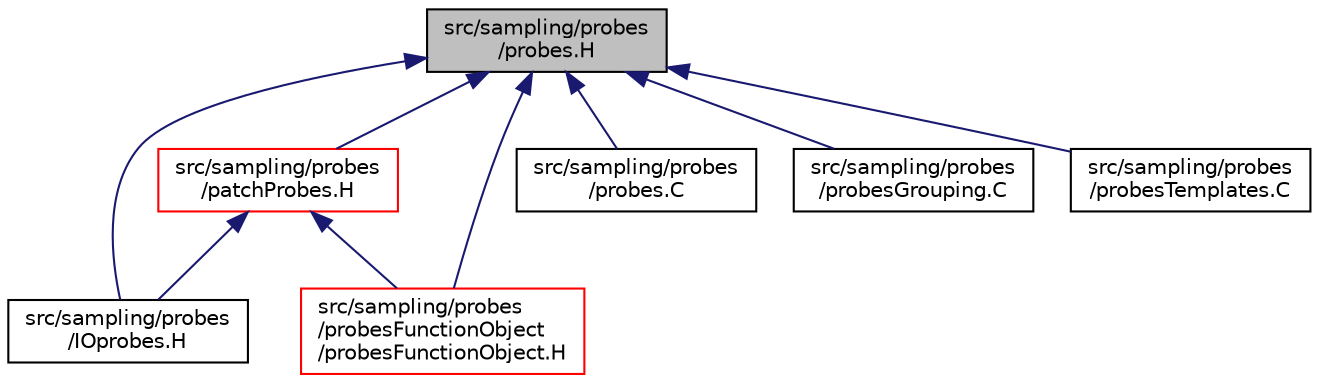 digraph "src/sampling/probes/probes.H"
{
  bgcolor="transparent";
  edge [fontname="Helvetica",fontsize="10",labelfontname="Helvetica",labelfontsize="10"];
  node [fontname="Helvetica",fontsize="10",shape=record];
  Node1 [label="src/sampling/probes\l/probes.H",height=0.2,width=0.4,color="black", fillcolor="grey75", style="filled", fontcolor="black"];
  Node1 -> Node2 [dir="back",color="midnightblue",fontsize="10",style="solid",fontname="Helvetica"];
  Node2 [label="src/sampling/probes\l/IOprobes.H",height=0.2,width=0.4,color="black",URL="$a09650.html"];
  Node1 -> Node3 [dir="back",color="midnightblue",fontsize="10",style="solid",fontname="Helvetica"];
  Node3 [label="src/sampling/probes\l/patchProbes.H",height=0.2,width=0.4,color="red",URL="$a09652.html"];
  Node3 -> Node2 [dir="back",color="midnightblue",fontsize="10",style="solid",fontname="Helvetica"];
  Node3 -> Node4 [dir="back",color="midnightblue",fontsize="10",style="solid",fontname="Helvetica"];
  Node4 [label="src/sampling/probes\l/probesFunctionObject\l/probesFunctionObject.H",height=0.2,width=0.4,color="red",URL="$a09657.html"];
  Node1 -> Node5 [dir="back",color="midnightblue",fontsize="10",style="solid",fontname="Helvetica"];
  Node5 [label="src/sampling/probes\l/probes.C",height=0.2,width=0.4,color="black",URL="$a09654.html"];
  Node1 -> Node4 [dir="back",color="midnightblue",fontsize="10",style="solid",fontname="Helvetica"];
  Node1 -> Node6 [dir="back",color="midnightblue",fontsize="10",style="solid",fontname="Helvetica"];
  Node6 [label="src/sampling/probes\l/probesGrouping.C",height=0.2,width=0.4,color="black",URL="$a09658.html"];
  Node1 -> Node7 [dir="back",color="midnightblue",fontsize="10",style="solid",fontname="Helvetica"];
  Node7 [label="src/sampling/probes\l/probesTemplates.C",height=0.2,width=0.4,color="black",URL="$a09659.html"];
}
